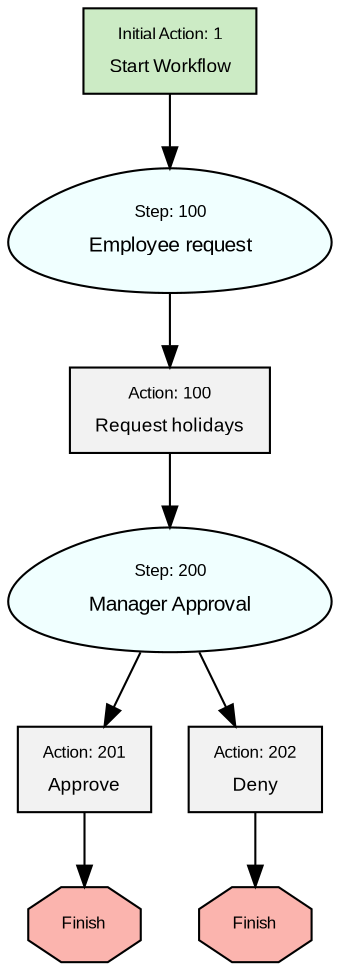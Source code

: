
digraph abstract {

graph [ landscape="false" bgcolor="none"]
node [ color="black" fillcolor="#f0ffff" fontcolor="black" style="filled" fontname="Arial" fontsize=10 shape=egg]
edge [ fontname="Arial" fontsize=8 arrowtype="normal"]

InitialAction1 [label=<<table border='0'><tr><td><font point-size='8.0'>Initial Action: 1</font></td></tr><tr><td>Start Workflow</td></tr></table>>
   shape=box
   fontsize=9
   fillcolor="#ccebc5"]


Step100 [label=<<table border='0'><tr><td><font point-size='8.0'>Step: 100</font></td></tr><tr><td>Employee request</td></tr></table>>]

Action101 [label=<<table border='0'><tr><td><font point-size='8.0'>Action: 100</font></td></tr><tr><td>Request holidays</td></tr></table>>
   shape=box
   fontsize=9
   fillcolor="#f2f2f2"]


Step200 [label=<<table border='0'><tr><td><font point-size='8.0'>Step: 200</font></td></tr><tr><td>Manager Approval</td></tr></table>>]

Action201 [label=<<table border='0'><tr><td><font point-size='8.0'>Action: 201</font></td></tr><tr><td>Approve</td></tr></table>>
   shape=box
   fontsize=9
   fillcolor="#f2f2f2"]
   
Action202 [label=<<table border='0'><tr><td><font point-size='8.0'>Action: 202</font></td></tr><tr><td>Deny</td></tr></table>>
   shape=box
   fontsize=9
   fillcolor="#f2f2f2"]


InitialAction1->Step100 

Step100->Action101
Action101->Step200

Step200->Action201
Finish1 [label="Finish"
   shape=octagon
   fontsize=8
   fillcolor="#fbb4ae"]
Action201->Finish1

Step200->Action202
Finish2 [label="Finish"
   shape=octagon
   fontsize=8
   fillcolor="#fbb4ae"]
Action202->Finish2


}

